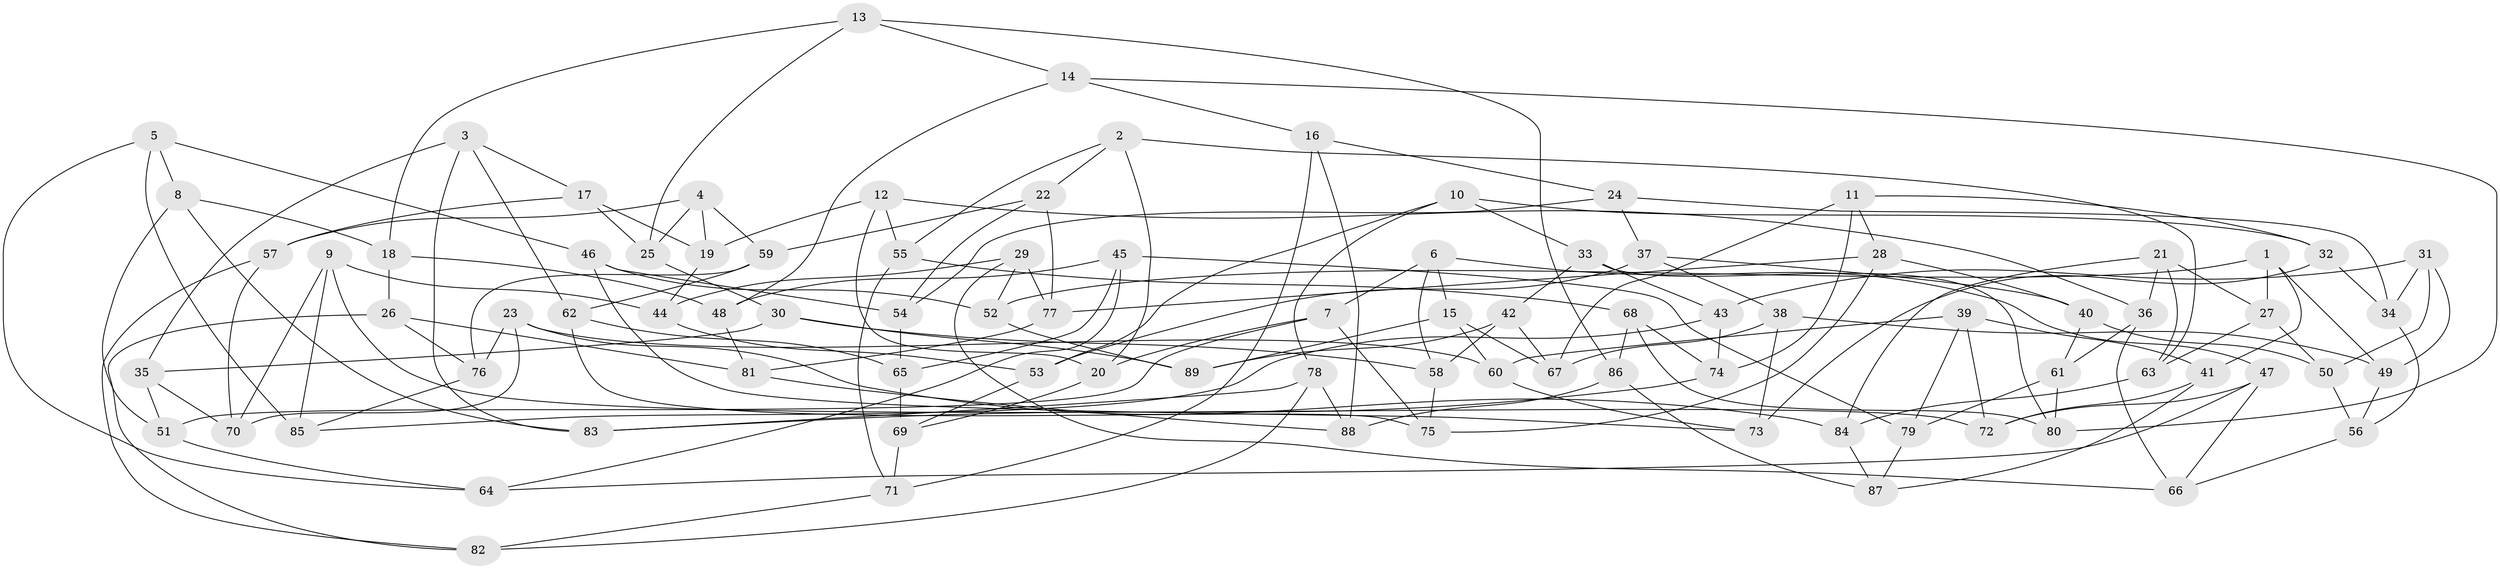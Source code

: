 // coarse degree distribution, {6: 0.5660377358490566, 4: 0.32075471698113206, 5: 0.11320754716981132}
// Generated by graph-tools (version 1.1) at 2025/24/03/03/25 07:24:26]
// undirected, 89 vertices, 178 edges
graph export_dot {
graph [start="1"]
  node [color=gray90,style=filled];
  1;
  2;
  3;
  4;
  5;
  6;
  7;
  8;
  9;
  10;
  11;
  12;
  13;
  14;
  15;
  16;
  17;
  18;
  19;
  20;
  21;
  22;
  23;
  24;
  25;
  26;
  27;
  28;
  29;
  30;
  31;
  32;
  33;
  34;
  35;
  36;
  37;
  38;
  39;
  40;
  41;
  42;
  43;
  44;
  45;
  46;
  47;
  48;
  49;
  50;
  51;
  52;
  53;
  54;
  55;
  56;
  57;
  58;
  59;
  60;
  61;
  62;
  63;
  64;
  65;
  66;
  67;
  68;
  69;
  70;
  71;
  72;
  73;
  74;
  75;
  76;
  77;
  78;
  79;
  80;
  81;
  82;
  83;
  84;
  85;
  86;
  87;
  88;
  89;
  1 -- 41;
  1 -- 27;
  1 -- 52;
  1 -- 49;
  2 -- 55;
  2 -- 63;
  2 -- 20;
  2 -- 22;
  3 -- 83;
  3 -- 62;
  3 -- 17;
  3 -- 35;
  4 -- 59;
  4 -- 19;
  4 -- 57;
  4 -- 25;
  5 -- 64;
  5 -- 8;
  5 -- 46;
  5 -- 85;
  6 -- 58;
  6 -- 47;
  6 -- 15;
  6 -- 7;
  7 -- 20;
  7 -- 75;
  7 -- 51;
  8 -- 51;
  8 -- 18;
  8 -- 83;
  9 -- 44;
  9 -- 72;
  9 -- 85;
  9 -- 70;
  10 -- 32;
  10 -- 53;
  10 -- 33;
  10 -- 78;
  11 -- 32;
  11 -- 28;
  11 -- 74;
  11 -- 67;
  12 -- 20;
  12 -- 19;
  12 -- 36;
  12 -- 55;
  13 -- 14;
  13 -- 18;
  13 -- 86;
  13 -- 25;
  14 -- 16;
  14 -- 80;
  14 -- 48;
  15 -- 60;
  15 -- 67;
  15 -- 89;
  16 -- 71;
  16 -- 24;
  16 -- 88;
  17 -- 25;
  17 -- 57;
  17 -- 19;
  18 -- 48;
  18 -- 26;
  19 -- 44;
  20 -- 69;
  21 -- 36;
  21 -- 27;
  21 -- 63;
  21 -- 84;
  22 -- 54;
  22 -- 59;
  22 -- 77;
  23 -- 60;
  23 -- 84;
  23 -- 76;
  23 -- 70;
  24 -- 34;
  24 -- 54;
  24 -- 37;
  25 -- 30;
  26 -- 81;
  26 -- 76;
  26 -- 82;
  27 -- 50;
  27 -- 63;
  28 -- 75;
  28 -- 77;
  28 -- 40;
  29 -- 52;
  29 -- 44;
  29 -- 77;
  29 -- 66;
  30 -- 35;
  30 -- 58;
  30 -- 89;
  31 -- 49;
  31 -- 50;
  31 -- 43;
  31 -- 34;
  32 -- 73;
  32 -- 34;
  33 -- 80;
  33 -- 42;
  33 -- 43;
  34 -- 56;
  35 -- 70;
  35 -- 51;
  36 -- 66;
  36 -- 61;
  37 -- 53;
  37 -- 40;
  37 -- 38;
  38 -- 67;
  38 -- 73;
  38 -- 49;
  39 -- 60;
  39 -- 41;
  39 -- 72;
  39 -- 79;
  40 -- 61;
  40 -- 50;
  41 -- 72;
  41 -- 87;
  42 -- 67;
  42 -- 89;
  42 -- 58;
  43 -- 85;
  43 -- 74;
  44 -- 53;
  45 -- 65;
  45 -- 64;
  45 -- 79;
  45 -- 48;
  46 -- 73;
  46 -- 52;
  46 -- 54;
  47 -- 72;
  47 -- 66;
  47 -- 64;
  48 -- 81;
  49 -- 56;
  50 -- 56;
  51 -- 64;
  52 -- 89;
  53 -- 69;
  54 -- 65;
  55 -- 71;
  55 -- 68;
  56 -- 66;
  57 -- 70;
  57 -- 82;
  58 -- 75;
  59 -- 62;
  59 -- 76;
  60 -- 73;
  61 -- 79;
  61 -- 80;
  62 -- 75;
  62 -- 65;
  63 -- 84;
  65 -- 69;
  68 -- 80;
  68 -- 74;
  68 -- 86;
  69 -- 71;
  71 -- 82;
  74 -- 83;
  76 -- 85;
  77 -- 81;
  78 -- 82;
  78 -- 83;
  78 -- 88;
  79 -- 87;
  81 -- 88;
  84 -- 87;
  86 -- 88;
  86 -- 87;
}
